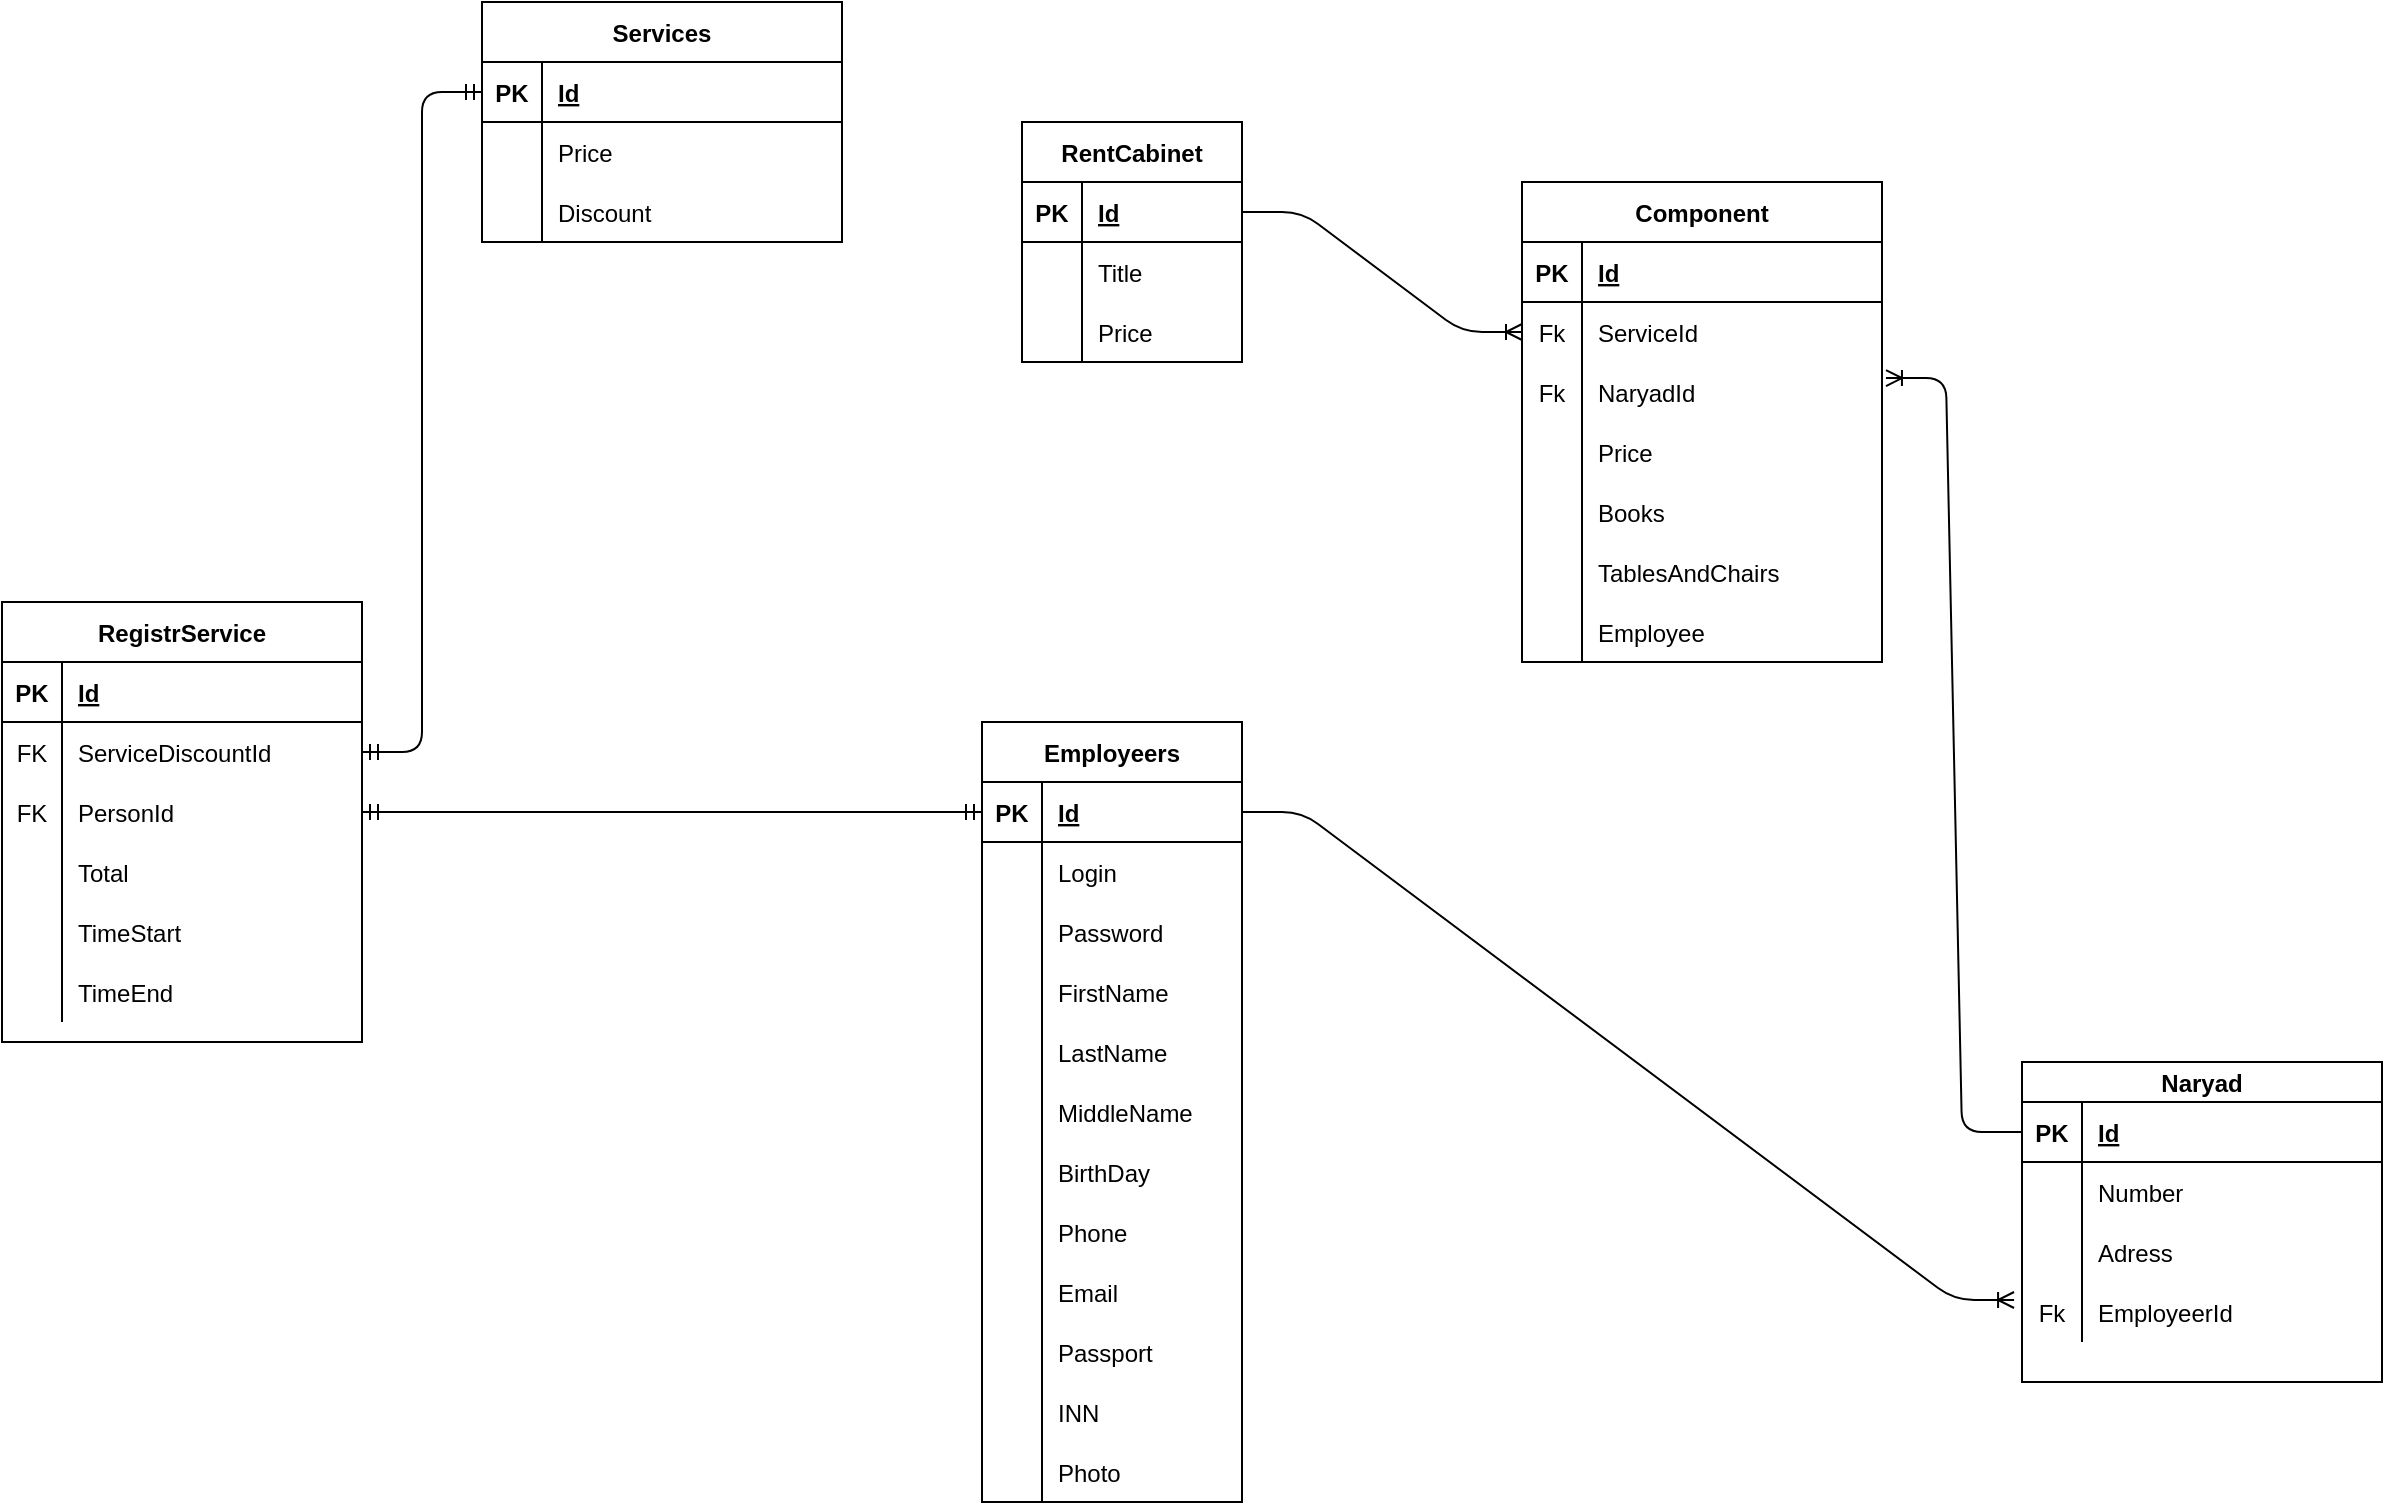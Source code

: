 <mxfile version="14.6.6" type="device"><diagram id="MUrp9ehu5MJj7xMgWIjm" name="Page-1"><mxGraphModel dx="1422" dy="794" grid="1" gridSize="10" guides="1" tooltips="1" connect="1" arrows="1" fold="1" page="1" pageScale="1" pageWidth="1654" pageHeight="1169" math="0" shadow="0"><root><mxCell id="0"/><mxCell id="1" parent="0"/><mxCell id="fmXZlFHHBSEYGvRnzNIf-1" value="Employeers" style="shape=table;startSize=30;container=1;collapsible=1;childLayout=tableLayout;fixedRows=1;rowLines=0;fontStyle=1;align=center;resizeLast=1;" parent="1" vertex="1"><mxGeometry x="530" y="450" width="130" height="390.0" as="geometry"/></mxCell><mxCell id="fmXZlFHHBSEYGvRnzNIf-2" value="" style="shape=partialRectangle;collapsible=0;dropTarget=0;pointerEvents=0;fillColor=none;top=0;left=0;bottom=1;right=0;points=[[0,0.5],[1,0.5]];portConstraint=eastwest;" parent="fmXZlFHHBSEYGvRnzNIf-1" vertex="1"><mxGeometry y="30" width="130" height="30" as="geometry"/></mxCell><mxCell id="fmXZlFHHBSEYGvRnzNIf-3" value="PK" style="shape=partialRectangle;connectable=0;fillColor=none;top=0;left=0;bottom=0;right=0;fontStyle=1;overflow=hidden;" parent="fmXZlFHHBSEYGvRnzNIf-2" vertex="1"><mxGeometry width="30" height="30" as="geometry"/></mxCell><mxCell id="fmXZlFHHBSEYGvRnzNIf-4" value="Id" style="shape=partialRectangle;connectable=0;fillColor=none;top=0;left=0;bottom=0;right=0;align=left;spacingLeft=6;fontStyle=5;overflow=hidden;" parent="fmXZlFHHBSEYGvRnzNIf-2" vertex="1"><mxGeometry x="30" width="100" height="30" as="geometry"/></mxCell><mxCell id="fmXZlFHHBSEYGvRnzNIf-5" value="" style="shape=partialRectangle;collapsible=0;dropTarget=0;pointerEvents=0;fillColor=none;top=0;left=0;bottom=0;right=0;points=[[0,0.5],[1,0.5]];portConstraint=eastwest;" parent="fmXZlFHHBSEYGvRnzNIf-1" vertex="1"><mxGeometry y="60" width="130" height="30" as="geometry"/></mxCell><mxCell id="fmXZlFHHBSEYGvRnzNIf-6" value="" style="shape=partialRectangle;connectable=0;fillColor=none;top=0;left=0;bottom=0;right=0;editable=1;overflow=hidden;" parent="fmXZlFHHBSEYGvRnzNIf-5" vertex="1"><mxGeometry width="30" height="30" as="geometry"/></mxCell><mxCell id="fmXZlFHHBSEYGvRnzNIf-7" value="Login" style="shape=partialRectangle;connectable=0;fillColor=none;top=0;left=0;bottom=0;right=0;align=left;spacingLeft=6;overflow=hidden;" parent="fmXZlFHHBSEYGvRnzNIf-5" vertex="1"><mxGeometry x="30" width="100" height="30" as="geometry"/></mxCell><mxCell id="fmXZlFHHBSEYGvRnzNIf-8" value="" style="shape=partialRectangle;collapsible=0;dropTarget=0;pointerEvents=0;fillColor=none;top=0;left=0;bottom=0;right=0;points=[[0,0.5],[1,0.5]];portConstraint=eastwest;" parent="fmXZlFHHBSEYGvRnzNIf-1" vertex="1"><mxGeometry y="90" width="130" height="30" as="geometry"/></mxCell><mxCell id="fmXZlFHHBSEYGvRnzNIf-9" value="" style="shape=partialRectangle;connectable=0;fillColor=none;top=0;left=0;bottom=0;right=0;editable=1;overflow=hidden;" parent="fmXZlFHHBSEYGvRnzNIf-8" vertex="1"><mxGeometry width="30" height="30" as="geometry"/></mxCell><mxCell id="fmXZlFHHBSEYGvRnzNIf-10" value="Password" style="shape=partialRectangle;connectable=0;fillColor=none;top=0;left=0;bottom=0;right=0;align=left;spacingLeft=6;overflow=hidden;" parent="fmXZlFHHBSEYGvRnzNIf-8" vertex="1"><mxGeometry x="30" width="100" height="30" as="geometry"/></mxCell><mxCell id="fmXZlFHHBSEYGvRnzNIf-11" value="" style="shape=partialRectangle;collapsible=0;dropTarget=0;pointerEvents=0;fillColor=none;top=0;left=0;bottom=0;right=0;points=[[0,0.5],[1,0.5]];portConstraint=eastwest;" parent="fmXZlFHHBSEYGvRnzNIf-1" vertex="1"><mxGeometry y="120" width="130" height="30" as="geometry"/></mxCell><mxCell id="fmXZlFHHBSEYGvRnzNIf-12" value="" style="shape=partialRectangle;connectable=0;fillColor=none;top=0;left=0;bottom=0;right=0;editable=1;overflow=hidden;" parent="fmXZlFHHBSEYGvRnzNIf-11" vertex="1"><mxGeometry width="30" height="30" as="geometry"/></mxCell><mxCell id="fmXZlFHHBSEYGvRnzNIf-13" value="FirstName" style="shape=partialRectangle;connectable=0;fillColor=none;top=0;left=0;bottom=0;right=0;align=left;spacingLeft=6;overflow=hidden;" parent="fmXZlFHHBSEYGvRnzNIf-11" vertex="1"><mxGeometry x="30" width="100" height="30" as="geometry"/></mxCell><mxCell id="fmXZlFHHBSEYGvRnzNIf-14" value="" style="shape=partialRectangle;collapsible=0;dropTarget=0;pointerEvents=0;fillColor=none;top=0;left=0;bottom=0;right=0;points=[[0,0.5],[1,0.5]];portConstraint=eastwest;" parent="fmXZlFHHBSEYGvRnzNIf-1" vertex="1"><mxGeometry y="150" width="130" height="30" as="geometry"/></mxCell><mxCell id="fmXZlFHHBSEYGvRnzNIf-15" value="" style="shape=partialRectangle;connectable=0;fillColor=none;top=0;left=0;bottom=0;right=0;editable=1;overflow=hidden;" parent="fmXZlFHHBSEYGvRnzNIf-14" vertex="1"><mxGeometry width="30" height="30" as="geometry"/></mxCell><mxCell id="fmXZlFHHBSEYGvRnzNIf-16" value="LastName" style="shape=partialRectangle;connectable=0;fillColor=none;top=0;left=0;bottom=0;right=0;align=left;spacingLeft=6;overflow=hidden;" parent="fmXZlFHHBSEYGvRnzNIf-14" vertex="1"><mxGeometry x="30" width="100" height="30" as="geometry"/></mxCell><mxCell id="fmXZlFHHBSEYGvRnzNIf-17" value="" style="shape=partialRectangle;collapsible=0;dropTarget=0;pointerEvents=0;fillColor=none;top=0;left=0;bottom=0;right=0;points=[[0,0.5],[1,0.5]];portConstraint=eastwest;" parent="fmXZlFHHBSEYGvRnzNIf-1" vertex="1"><mxGeometry y="180" width="130" height="30" as="geometry"/></mxCell><mxCell id="fmXZlFHHBSEYGvRnzNIf-18" value="" style="shape=partialRectangle;connectable=0;fillColor=none;top=0;left=0;bottom=0;right=0;editable=1;overflow=hidden;" parent="fmXZlFHHBSEYGvRnzNIf-17" vertex="1"><mxGeometry width="30" height="30" as="geometry"/></mxCell><mxCell id="fmXZlFHHBSEYGvRnzNIf-19" value="MiddleName" style="shape=partialRectangle;connectable=0;fillColor=none;top=0;left=0;bottom=0;right=0;align=left;spacingLeft=6;overflow=hidden;" parent="fmXZlFHHBSEYGvRnzNIf-17" vertex="1"><mxGeometry x="30" width="100" height="30" as="geometry"/></mxCell><mxCell id="fmXZlFHHBSEYGvRnzNIf-20" value="" style="shape=partialRectangle;collapsible=0;dropTarget=0;pointerEvents=0;fillColor=none;top=0;left=0;bottom=0;right=0;points=[[0,0.5],[1,0.5]];portConstraint=eastwest;" parent="fmXZlFHHBSEYGvRnzNIf-1" vertex="1"><mxGeometry y="210" width="130" height="30" as="geometry"/></mxCell><mxCell id="fmXZlFHHBSEYGvRnzNIf-21" value="" style="shape=partialRectangle;connectable=0;fillColor=none;top=0;left=0;bottom=0;right=0;editable=1;overflow=hidden;" parent="fmXZlFHHBSEYGvRnzNIf-20" vertex="1"><mxGeometry width="30" height="30" as="geometry"/></mxCell><mxCell id="fmXZlFHHBSEYGvRnzNIf-22" value="BirthDay" style="shape=partialRectangle;connectable=0;fillColor=none;top=0;left=0;bottom=0;right=0;align=left;spacingLeft=6;overflow=hidden;" parent="fmXZlFHHBSEYGvRnzNIf-20" vertex="1"><mxGeometry x="30" width="100" height="30" as="geometry"/></mxCell><mxCell id="fmXZlFHHBSEYGvRnzNIf-23" value="" style="shape=partialRectangle;collapsible=0;dropTarget=0;pointerEvents=0;fillColor=none;top=0;left=0;bottom=0;right=0;points=[[0,0.5],[1,0.5]];portConstraint=eastwest;" parent="fmXZlFHHBSEYGvRnzNIf-1" vertex="1"><mxGeometry y="240" width="130" height="30" as="geometry"/></mxCell><mxCell id="fmXZlFHHBSEYGvRnzNIf-24" value="" style="shape=partialRectangle;connectable=0;fillColor=none;top=0;left=0;bottom=0;right=0;editable=1;overflow=hidden;" parent="fmXZlFHHBSEYGvRnzNIf-23" vertex="1"><mxGeometry width="30" height="30" as="geometry"/></mxCell><mxCell id="fmXZlFHHBSEYGvRnzNIf-25" value="Phone" style="shape=partialRectangle;connectable=0;fillColor=none;top=0;left=0;bottom=0;right=0;align=left;spacingLeft=6;overflow=hidden;" parent="fmXZlFHHBSEYGvRnzNIf-23" vertex="1"><mxGeometry x="30" width="100" height="30" as="geometry"/></mxCell><mxCell id="fmXZlFHHBSEYGvRnzNIf-26" value="" style="shape=partialRectangle;collapsible=0;dropTarget=0;pointerEvents=0;fillColor=none;top=0;left=0;bottom=0;right=0;points=[[0,0.5],[1,0.5]];portConstraint=eastwest;" parent="fmXZlFHHBSEYGvRnzNIf-1" vertex="1"><mxGeometry y="270" width="130" height="30" as="geometry"/></mxCell><mxCell id="fmXZlFHHBSEYGvRnzNIf-27" value="" style="shape=partialRectangle;connectable=0;fillColor=none;top=0;left=0;bottom=0;right=0;editable=1;overflow=hidden;" parent="fmXZlFHHBSEYGvRnzNIf-26" vertex="1"><mxGeometry width="30" height="30" as="geometry"/></mxCell><mxCell id="fmXZlFHHBSEYGvRnzNIf-28" value="Email" style="shape=partialRectangle;connectable=0;fillColor=none;top=0;left=0;bottom=0;right=0;align=left;spacingLeft=6;overflow=hidden;" parent="fmXZlFHHBSEYGvRnzNIf-26" vertex="1"><mxGeometry x="30" width="100" height="30" as="geometry"/></mxCell><mxCell id="fmXZlFHHBSEYGvRnzNIf-29" value="" style="shape=partialRectangle;collapsible=0;dropTarget=0;pointerEvents=0;fillColor=none;top=0;left=0;bottom=0;right=0;points=[[0,0.5],[1,0.5]];portConstraint=eastwest;" parent="fmXZlFHHBSEYGvRnzNIf-1" vertex="1"><mxGeometry y="300" width="130" height="30" as="geometry"/></mxCell><mxCell id="fmXZlFHHBSEYGvRnzNIf-30" value="" style="shape=partialRectangle;connectable=0;fillColor=none;top=0;left=0;bottom=0;right=0;editable=1;overflow=hidden;" parent="fmXZlFHHBSEYGvRnzNIf-29" vertex="1"><mxGeometry width="30" height="30" as="geometry"/></mxCell><mxCell id="fmXZlFHHBSEYGvRnzNIf-31" value="Passport" style="shape=partialRectangle;connectable=0;fillColor=none;top=0;left=0;bottom=0;right=0;align=left;spacingLeft=6;overflow=hidden;" parent="fmXZlFHHBSEYGvRnzNIf-29" vertex="1"><mxGeometry x="30" width="100" height="30" as="geometry"/></mxCell><mxCell id="fmXZlFHHBSEYGvRnzNIf-32" value="" style="shape=partialRectangle;collapsible=0;dropTarget=0;pointerEvents=0;fillColor=none;top=0;left=0;bottom=0;right=0;points=[[0,0.5],[1,0.5]];portConstraint=eastwest;" parent="fmXZlFHHBSEYGvRnzNIf-1" vertex="1"><mxGeometry y="330" width="130" height="30" as="geometry"/></mxCell><mxCell id="fmXZlFHHBSEYGvRnzNIf-33" value="" style="shape=partialRectangle;connectable=0;fillColor=none;top=0;left=0;bottom=0;right=0;editable=1;overflow=hidden;" parent="fmXZlFHHBSEYGvRnzNIf-32" vertex="1"><mxGeometry width="30" height="30" as="geometry"/></mxCell><mxCell id="fmXZlFHHBSEYGvRnzNIf-34" value="INN" style="shape=partialRectangle;connectable=0;fillColor=none;top=0;left=0;bottom=0;right=0;align=left;spacingLeft=6;overflow=hidden;" parent="fmXZlFHHBSEYGvRnzNIf-32" vertex="1"><mxGeometry x="30" width="100" height="30" as="geometry"/></mxCell><mxCell id="fmXZlFHHBSEYGvRnzNIf-148" value="" style="shape=partialRectangle;collapsible=0;dropTarget=0;pointerEvents=0;fillColor=none;top=0;left=0;bottom=0;right=0;points=[[0,0.5],[1,0.5]];portConstraint=eastwest;" parent="fmXZlFHHBSEYGvRnzNIf-1" vertex="1"><mxGeometry y="360" width="130" height="30" as="geometry"/></mxCell><mxCell id="fmXZlFHHBSEYGvRnzNIf-149" value="" style="shape=partialRectangle;connectable=0;fillColor=none;top=0;left=0;bottom=0;right=0;editable=1;overflow=hidden;" parent="fmXZlFHHBSEYGvRnzNIf-148" vertex="1"><mxGeometry width="30" height="30" as="geometry"/></mxCell><mxCell id="fmXZlFHHBSEYGvRnzNIf-150" value="Photo" style="shape=partialRectangle;connectable=0;fillColor=none;top=0;left=0;bottom=0;right=0;align=left;spacingLeft=6;overflow=hidden;" parent="fmXZlFHHBSEYGvRnzNIf-148" vertex="1"><mxGeometry x="30" width="100" height="30" as="geometry"/></mxCell><mxCell id="fmXZlFHHBSEYGvRnzNIf-41" value="RentCabinet" style="shape=table;startSize=30;container=1;collapsible=1;childLayout=tableLayout;fixedRows=1;rowLines=0;fontStyle=1;align=center;resizeLast=1;" parent="1" vertex="1"><mxGeometry x="550" y="150" width="110" height="120" as="geometry"/></mxCell><mxCell id="fmXZlFHHBSEYGvRnzNIf-42" value="" style="shape=partialRectangle;collapsible=0;dropTarget=0;pointerEvents=0;fillColor=none;top=0;left=0;bottom=1;right=0;points=[[0,0.5],[1,0.5]];portConstraint=eastwest;" parent="fmXZlFHHBSEYGvRnzNIf-41" vertex="1"><mxGeometry y="30" width="110" height="30" as="geometry"/></mxCell><mxCell id="fmXZlFHHBSEYGvRnzNIf-43" value="PK" style="shape=partialRectangle;connectable=0;fillColor=none;top=0;left=0;bottom=0;right=0;fontStyle=1;overflow=hidden;" parent="fmXZlFHHBSEYGvRnzNIf-42" vertex="1"><mxGeometry width="30" height="30" as="geometry"/></mxCell><mxCell id="fmXZlFHHBSEYGvRnzNIf-44" value="Id" style="shape=partialRectangle;connectable=0;fillColor=none;top=0;left=0;bottom=0;right=0;align=left;spacingLeft=6;fontStyle=5;overflow=hidden;" parent="fmXZlFHHBSEYGvRnzNIf-42" vertex="1"><mxGeometry x="30" width="80" height="30" as="geometry"/></mxCell><mxCell id="fmXZlFHHBSEYGvRnzNIf-45" value="" style="shape=partialRectangle;collapsible=0;dropTarget=0;pointerEvents=0;fillColor=none;top=0;left=0;bottom=0;right=0;points=[[0,0.5],[1,0.5]];portConstraint=eastwest;" parent="fmXZlFHHBSEYGvRnzNIf-41" vertex="1"><mxGeometry y="60" width="110" height="30" as="geometry"/></mxCell><mxCell id="fmXZlFHHBSEYGvRnzNIf-46" value="" style="shape=partialRectangle;connectable=0;fillColor=none;top=0;left=0;bottom=0;right=0;editable=1;overflow=hidden;" parent="fmXZlFHHBSEYGvRnzNIf-45" vertex="1"><mxGeometry width="30" height="30" as="geometry"/></mxCell><mxCell id="fmXZlFHHBSEYGvRnzNIf-47" value="Title" style="shape=partialRectangle;connectable=0;fillColor=none;top=0;left=0;bottom=0;right=0;align=left;spacingLeft=6;overflow=hidden;" parent="fmXZlFHHBSEYGvRnzNIf-45" vertex="1"><mxGeometry x="30" width="80" height="30" as="geometry"/></mxCell><mxCell id="fmXZlFHHBSEYGvRnzNIf-48" value="" style="shape=partialRectangle;collapsible=0;dropTarget=0;pointerEvents=0;fillColor=none;top=0;left=0;bottom=0;right=0;points=[[0,0.5],[1,0.5]];portConstraint=eastwest;" parent="fmXZlFHHBSEYGvRnzNIf-41" vertex="1"><mxGeometry y="90" width="110" height="30" as="geometry"/></mxCell><mxCell id="fmXZlFHHBSEYGvRnzNIf-49" value="" style="shape=partialRectangle;connectable=0;fillColor=none;top=0;left=0;bottom=0;right=0;editable=1;overflow=hidden;" parent="fmXZlFHHBSEYGvRnzNIf-48" vertex="1"><mxGeometry width="30" height="30" as="geometry"/></mxCell><mxCell id="fmXZlFHHBSEYGvRnzNIf-50" value="Price" style="shape=partialRectangle;connectable=0;fillColor=none;top=0;left=0;bottom=0;right=0;align=left;spacingLeft=6;overflow=hidden;" parent="fmXZlFHHBSEYGvRnzNIf-48" vertex="1"><mxGeometry x="30" width="80" height="30" as="geometry"/></mxCell><mxCell id="fmXZlFHHBSEYGvRnzNIf-81" value="Services" style="shape=table;startSize=30;container=1;collapsible=1;childLayout=tableLayout;fixedRows=1;rowLines=0;fontStyle=1;align=center;resizeLast=1;" parent="1" vertex="1"><mxGeometry x="280" y="90" width="180" height="120" as="geometry"/></mxCell><mxCell id="fmXZlFHHBSEYGvRnzNIf-82" value="" style="shape=partialRectangle;collapsible=0;dropTarget=0;pointerEvents=0;fillColor=none;top=0;left=0;bottom=1;right=0;points=[[0,0.5],[1,0.5]];portConstraint=eastwest;" parent="fmXZlFHHBSEYGvRnzNIf-81" vertex="1"><mxGeometry y="30" width="180" height="30" as="geometry"/></mxCell><mxCell id="fmXZlFHHBSEYGvRnzNIf-83" value="PK" style="shape=partialRectangle;connectable=0;fillColor=none;top=0;left=0;bottom=0;right=0;fontStyle=1;overflow=hidden;" parent="fmXZlFHHBSEYGvRnzNIf-82" vertex="1"><mxGeometry width="30" height="30" as="geometry"/></mxCell><mxCell id="fmXZlFHHBSEYGvRnzNIf-84" value="Id" style="shape=partialRectangle;connectable=0;fillColor=none;top=0;left=0;bottom=0;right=0;align=left;spacingLeft=6;fontStyle=5;overflow=hidden;" parent="fmXZlFHHBSEYGvRnzNIf-82" vertex="1"><mxGeometry x="30" width="150" height="30" as="geometry"/></mxCell><mxCell id="fmXZlFHHBSEYGvRnzNIf-85" value="" style="shape=partialRectangle;collapsible=0;dropTarget=0;pointerEvents=0;fillColor=none;top=0;left=0;bottom=0;right=0;points=[[0,0.5],[1,0.5]];portConstraint=eastwest;" parent="fmXZlFHHBSEYGvRnzNIf-81" vertex="1"><mxGeometry y="60" width="180" height="30" as="geometry"/></mxCell><mxCell id="fmXZlFHHBSEYGvRnzNIf-86" value="" style="shape=partialRectangle;connectable=0;fillColor=none;top=0;left=0;bottom=0;right=0;editable=1;overflow=hidden;" parent="fmXZlFHHBSEYGvRnzNIf-85" vertex="1"><mxGeometry width="30" height="30" as="geometry"/></mxCell><mxCell id="fmXZlFHHBSEYGvRnzNIf-87" value="Price" style="shape=partialRectangle;connectable=0;fillColor=none;top=0;left=0;bottom=0;right=0;align=left;spacingLeft=6;overflow=hidden;" parent="fmXZlFHHBSEYGvRnzNIf-85" vertex="1"><mxGeometry x="30" width="150" height="30" as="geometry"/></mxCell><mxCell id="fmXZlFHHBSEYGvRnzNIf-91" value="" style="shape=partialRectangle;collapsible=0;dropTarget=0;pointerEvents=0;fillColor=none;top=0;left=0;bottom=0;right=0;points=[[0,0.5],[1,0.5]];portConstraint=eastwest;" parent="fmXZlFHHBSEYGvRnzNIf-81" vertex="1"><mxGeometry y="90" width="180" height="30" as="geometry"/></mxCell><mxCell id="fmXZlFHHBSEYGvRnzNIf-92" value="" style="shape=partialRectangle;connectable=0;fillColor=none;top=0;left=0;bottom=0;right=0;editable=1;overflow=hidden;" parent="fmXZlFHHBSEYGvRnzNIf-91" vertex="1"><mxGeometry width="30" height="30" as="geometry"/></mxCell><mxCell id="fmXZlFHHBSEYGvRnzNIf-93" value="Discount" style="shape=partialRectangle;connectable=0;fillColor=none;top=0;left=0;bottom=0;right=0;align=left;spacingLeft=6;overflow=hidden;" parent="fmXZlFHHBSEYGvRnzNIf-91" vertex="1"><mxGeometry x="30" width="150" height="30" as="geometry"/></mxCell><mxCell id="fmXZlFHHBSEYGvRnzNIf-98" value="RegistrService" style="shape=table;startSize=30;container=1;collapsible=1;childLayout=tableLayout;fixedRows=1;rowLines=0;fontStyle=1;align=center;resizeLast=1;" parent="1" vertex="1"><mxGeometry x="40" y="390" width="180" height="220" as="geometry"/></mxCell><mxCell id="fmXZlFHHBSEYGvRnzNIf-99" value="" style="shape=partialRectangle;collapsible=0;dropTarget=0;pointerEvents=0;fillColor=none;top=0;left=0;bottom=1;right=0;points=[[0,0.5],[1,0.5]];portConstraint=eastwest;" parent="fmXZlFHHBSEYGvRnzNIf-98" vertex="1"><mxGeometry y="30" width="180" height="30" as="geometry"/></mxCell><mxCell id="fmXZlFHHBSEYGvRnzNIf-100" value="PK" style="shape=partialRectangle;connectable=0;fillColor=none;top=0;left=0;bottom=0;right=0;fontStyle=1;overflow=hidden;" parent="fmXZlFHHBSEYGvRnzNIf-99" vertex="1"><mxGeometry width="30" height="30" as="geometry"/></mxCell><mxCell id="fmXZlFHHBSEYGvRnzNIf-101" value="Id" style="shape=partialRectangle;connectable=0;fillColor=none;top=0;left=0;bottom=0;right=0;align=left;spacingLeft=6;fontStyle=5;overflow=hidden;" parent="fmXZlFHHBSEYGvRnzNIf-99" vertex="1"><mxGeometry x="30" width="150" height="30" as="geometry"/></mxCell><mxCell id="fmXZlFHHBSEYGvRnzNIf-102" value="" style="shape=partialRectangle;collapsible=0;dropTarget=0;pointerEvents=0;fillColor=none;top=0;left=0;bottom=0;right=0;points=[[0,0.5],[1,0.5]];portConstraint=eastwest;" parent="fmXZlFHHBSEYGvRnzNIf-98" vertex="1"><mxGeometry y="60" width="180" height="30" as="geometry"/></mxCell><mxCell id="fmXZlFHHBSEYGvRnzNIf-103" value="FK" style="shape=partialRectangle;connectable=0;fillColor=none;top=0;left=0;bottom=0;right=0;editable=1;overflow=hidden;" parent="fmXZlFHHBSEYGvRnzNIf-102" vertex="1"><mxGeometry width="30" height="30" as="geometry"/></mxCell><mxCell id="fmXZlFHHBSEYGvRnzNIf-104" value="ServiceDiscountId" style="shape=partialRectangle;connectable=0;fillColor=none;top=0;left=0;bottom=0;right=0;align=left;spacingLeft=6;overflow=hidden;" parent="fmXZlFHHBSEYGvRnzNIf-102" vertex="1"><mxGeometry x="30" width="150" height="30" as="geometry"/></mxCell><mxCell id="fmXZlFHHBSEYGvRnzNIf-105" value="" style="shape=partialRectangle;collapsible=0;dropTarget=0;pointerEvents=0;fillColor=none;top=0;left=0;bottom=0;right=0;points=[[0,0.5],[1,0.5]];portConstraint=eastwest;" parent="fmXZlFHHBSEYGvRnzNIf-98" vertex="1"><mxGeometry y="90" width="180" height="30" as="geometry"/></mxCell><mxCell id="fmXZlFHHBSEYGvRnzNIf-106" value="FK" style="shape=partialRectangle;connectable=0;fillColor=none;top=0;left=0;bottom=0;right=0;editable=1;overflow=hidden;" parent="fmXZlFHHBSEYGvRnzNIf-105" vertex="1"><mxGeometry width="30" height="30" as="geometry"/></mxCell><mxCell id="fmXZlFHHBSEYGvRnzNIf-107" value="PersonId" style="shape=partialRectangle;connectable=0;fillColor=none;top=0;left=0;bottom=0;right=0;align=left;spacingLeft=6;overflow=hidden;" parent="fmXZlFHHBSEYGvRnzNIf-105" vertex="1"><mxGeometry x="30" width="150" height="30" as="geometry"/></mxCell><mxCell id="fmXZlFHHBSEYGvRnzNIf-108" value="" style="shape=partialRectangle;collapsible=0;dropTarget=0;pointerEvents=0;fillColor=none;top=0;left=0;bottom=0;right=0;points=[[0,0.5],[1,0.5]];portConstraint=eastwest;" parent="fmXZlFHHBSEYGvRnzNIf-98" vertex="1"><mxGeometry y="120" width="180" height="30" as="geometry"/></mxCell><mxCell id="fmXZlFHHBSEYGvRnzNIf-109" value="" style="shape=partialRectangle;connectable=0;fillColor=none;top=0;left=0;bottom=0;right=0;editable=1;overflow=hidden;" parent="fmXZlFHHBSEYGvRnzNIf-108" vertex="1"><mxGeometry width="30" height="30" as="geometry"/></mxCell><mxCell id="fmXZlFHHBSEYGvRnzNIf-110" value="Total" style="shape=partialRectangle;connectable=0;fillColor=none;top=0;left=0;bottom=0;right=0;align=left;spacingLeft=6;overflow=hidden;" parent="fmXZlFHHBSEYGvRnzNIf-108" vertex="1"><mxGeometry x="30" width="150" height="30" as="geometry"/></mxCell><mxCell id="fmXZlFHHBSEYGvRnzNIf-113" value="" style="shape=partialRectangle;collapsible=0;dropTarget=0;pointerEvents=0;fillColor=none;top=0;left=0;bottom=0;right=0;points=[[0,0.5],[1,0.5]];portConstraint=eastwest;" parent="fmXZlFHHBSEYGvRnzNIf-98" vertex="1"><mxGeometry y="150" width="180" height="30" as="geometry"/></mxCell><mxCell id="fmXZlFHHBSEYGvRnzNIf-114" value="" style="shape=partialRectangle;connectable=0;fillColor=none;top=0;left=0;bottom=0;right=0;editable=1;overflow=hidden;" parent="fmXZlFHHBSEYGvRnzNIf-113" vertex="1"><mxGeometry width="30" height="30" as="geometry"/></mxCell><mxCell id="fmXZlFHHBSEYGvRnzNIf-115" value="TimeStart" style="shape=partialRectangle;connectable=0;fillColor=none;top=0;left=0;bottom=0;right=0;align=left;spacingLeft=6;overflow=hidden;" parent="fmXZlFHHBSEYGvRnzNIf-113" vertex="1"><mxGeometry x="30" width="150" height="30" as="geometry"/></mxCell><mxCell id="fmXZlFHHBSEYGvRnzNIf-116" value="" style="shape=partialRectangle;collapsible=0;dropTarget=0;pointerEvents=0;fillColor=none;top=0;left=0;bottom=0;right=0;points=[[0,0.5],[1,0.5]];portConstraint=eastwest;" parent="fmXZlFHHBSEYGvRnzNIf-98" vertex="1"><mxGeometry y="180" width="180" height="30" as="geometry"/></mxCell><mxCell id="fmXZlFHHBSEYGvRnzNIf-117" value="" style="shape=partialRectangle;connectable=0;fillColor=none;top=0;left=0;bottom=0;right=0;editable=1;overflow=hidden;" parent="fmXZlFHHBSEYGvRnzNIf-116" vertex="1"><mxGeometry width="30" height="30" as="geometry"/></mxCell><mxCell id="fmXZlFHHBSEYGvRnzNIf-118" value="TimeEnd" style="shape=partialRectangle;connectable=0;fillColor=none;top=0;left=0;bottom=0;right=0;align=left;spacingLeft=6;overflow=hidden;" parent="fmXZlFHHBSEYGvRnzNIf-116" vertex="1"><mxGeometry x="30" width="150" height="30" as="geometry"/></mxCell><mxCell id="fmXZlFHHBSEYGvRnzNIf-111" value="" style="edgeStyle=entityRelationEdgeStyle;fontSize=12;html=1;endArrow=ERmandOne;startArrow=ERmandOne;" parent="1" source="fmXZlFHHBSEYGvRnzNIf-102" target="fmXZlFHHBSEYGvRnzNIf-82" edge="1"><mxGeometry width="100" height="100" relative="1" as="geometry"><mxPoint x="380" y="800" as="sourcePoint"/><mxPoint x="480" y="700" as="targetPoint"/></mxGeometry></mxCell><mxCell id="fmXZlFHHBSEYGvRnzNIf-112" value="" style="edgeStyle=entityRelationEdgeStyle;fontSize=12;html=1;endArrow=ERmandOne;startArrow=ERmandOne;" parent="1" source="fmXZlFHHBSEYGvRnzNIf-105" target="fmXZlFHHBSEYGvRnzNIf-2" edge="1"><mxGeometry width="100" height="100" relative="1" as="geometry"><mxPoint x="250" y="665.0" as="sourcePoint"/><mxPoint x="420" y="355" as="targetPoint"/></mxGeometry></mxCell><mxCell id="fmXZlFHHBSEYGvRnzNIf-119" value="Component" style="shape=table;startSize=30;container=1;collapsible=1;childLayout=tableLayout;fixedRows=1;rowLines=0;fontStyle=1;align=center;resizeLast=1;" parent="1" vertex="1"><mxGeometry x="800" y="180" width="180" height="240" as="geometry"/></mxCell><mxCell id="fmXZlFHHBSEYGvRnzNIf-120" value="" style="shape=partialRectangle;collapsible=0;dropTarget=0;pointerEvents=0;fillColor=none;top=0;left=0;bottom=1;right=0;points=[[0,0.5],[1,0.5]];portConstraint=eastwest;" parent="fmXZlFHHBSEYGvRnzNIf-119" vertex="1"><mxGeometry y="30" width="180" height="30" as="geometry"/></mxCell><mxCell id="fmXZlFHHBSEYGvRnzNIf-121" value="PK" style="shape=partialRectangle;connectable=0;fillColor=none;top=0;left=0;bottom=0;right=0;fontStyle=1;overflow=hidden;" parent="fmXZlFHHBSEYGvRnzNIf-120" vertex="1"><mxGeometry width="30" height="30" as="geometry"/></mxCell><mxCell id="fmXZlFHHBSEYGvRnzNIf-122" value="Id" style="shape=partialRectangle;connectable=0;fillColor=none;top=0;left=0;bottom=0;right=0;align=left;spacingLeft=6;fontStyle=5;overflow=hidden;" parent="fmXZlFHHBSEYGvRnzNIf-120" vertex="1"><mxGeometry x="30" width="150" height="30" as="geometry"/></mxCell><mxCell id="fmXZlFHHBSEYGvRnzNIf-126" value="" style="shape=partialRectangle;collapsible=0;dropTarget=0;pointerEvents=0;fillColor=none;top=0;left=0;bottom=0;right=0;points=[[0,0.5],[1,0.5]];portConstraint=eastwest;" parent="fmXZlFHHBSEYGvRnzNIf-119" vertex="1"><mxGeometry y="60" width="180" height="30" as="geometry"/></mxCell><mxCell id="fmXZlFHHBSEYGvRnzNIf-127" value="Fk" style="shape=partialRectangle;connectable=0;fillColor=none;top=0;left=0;bottom=0;right=0;editable=1;overflow=hidden;" parent="fmXZlFHHBSEYGvRnzNIf-126" vertex="1"><mxGeometry width="30" height="30" as="geometry"/></mxCell><mxCell id="fmXZlFHHBSEYGvRnzNIf-128" value="ServiceId" style="shape=partialRectangle;connectable=0;fillColor=none;top=0;left=0;bottom=0;right=0;align=left;spacingLeft=6;overflow=hidden;" parent="fmXZlFHHBSEYGvRnzNIf-126" vertex="1"><mxGeometry x="30" width="150" height="30" as="geometry"/></mxCell><mxCell id="fmXZlFHHBSEYGvRnzNIf-129" value="" style="shape=partialRectangle;collapsible=0;dropTarget=0;pointerEvents=0;fillColor=none;top=0;left=0;bottom=0;right=0;points=[[0,0.5],[1,0.5]];portConstraint=eastwest;" parent="fmXZlFHHBSEYGvRnzNIf-119" vertex="1"><mxGeometry y="90" width="180" height="30" as="geometry"/></mxCell><mxCell id="fmXZlFHHBSEYGvRnzNIf-130" value="Fk" style="shape=partialRectangle;connectable=0;fillColor=none;top=0;left=0;bottom=0;right=0;editable=1;overflow=hidden;" parent="fmXZlFHHBSEYGvRnzNIf-129" vertex="1"><mxGeometry width="30" height="30" as="geometry"/></mxCell><mxCell id="fmXZlFHHBSEYGvRnzNIf-131" value="NaryadId" style="shape=partialRectangle;connectable=0;fillColor=none;top=0;left=0;bottom=0;right=0;align=left;spacingLeft=6;overflow=hidden;" parent="fmXZlFHHBSEYGvRnzNIf-129" vertex="1"><mxGeometry x="30" width="150" height="30" as="geometry"/></mxCell><mxCell id="fmXZlFHHBSEYGvRnzNIf-151" value="" style="shape=partialRectangle;collapsible=0;dropTarget=0;pointerEvents=0;fillColor=none;top=0;left=0;bottom=0;right=0;points=[[0,0.5],[1,0.5]];portConstraint=eastwest;" parent="fmXZlFHHBSEYGvRnzNIf-119" vertex="1"><mxGeometry y="120" width="180" height="30" as="geometry"/></mxCell><mxCell id="fmXZlFHHBSEYGvRnzNIf-152" value="" style="shape=partialRectangle;connectable=0;fillColor=none;top=0;left=0;bottom=0;right=0;editable=1;overflow=hidden;" parent="fmXZlFHHBSEYGvRnzNIf-151" vertex="1"><mxGeometry width="30" height="30" as="geometry"/></mxCell><mxCell id="fmXZlFHHBSEYGvRnzNIf-153" value="Price" style="shape=partialRectangle;connectable=0;fillColor=none;top=0;left=0;bottom=0;right=0;align=left;spacingLeft=6;overflow=hidden;" parent="fmXZlFHHBSEYGvRnzNIf-151" vertex="1"><mxGeometry x="30" width="150" height="30" as="geometry"/></mxCell><mxCell id="fmXZlFHHBSEYGvRnzNIf-154" value="" style="shape=partialRectangle;collapsible=0;dropTarget=0;pointerEvents=0;fillColor=none;top=0;left=0;bottom=0;right=0;points=[[0,0.5],[1,0.5]];portConstraint=eastwest;" parent="fmXZlFHHBSEYGvRnzNIf-119" vertex="1"><mxGeometry y="150" width="180" height="30" as="geometry"/></mxCell><mxCell id="fmXZlFHHBSEYGvRnzNIf-155" value="" style="shape=partialRectangle;connectable=0;fillColor=none;top=0;left=0;bottom=0;right=0;editable=1;overflow=hidden;" parent="fmXZlFHHBSEYGvRnzNIf-154" vertex="1"><mxGeometry width="30" height="30" as="geometry"/></mxCell><mxCell id="fmXZlFHHBSEYGvRnzNIf-156" value="Books" style="shape=partialRectangle;connectable=0;fillColor=none;top=0;left=0;bottom=0;right=0;align=left;spacingLeft=6;overflow=hidden;" parent="fmXZlFHHBSEYGvRnzNIf-154" vertex="1"><mxGeometry x="30" width="150" height="30" as="geometry"/></mxCell><mxCell id="zhXCKUM-6o8VPpVPOqGD-2" value="" style="shape=partialRectangle;collapsible=0;dropTarget=0;pointerEvents=0;fillColor=none;top=0;left=0;bottom=0;right=0;points=[[0,0.5],[1,0.5]];portConstraint=eastwest;" vertex="1" parent="fmXZlFHHBSEYGvRnzNIf-119"><mxGeometry y="180" width="180" height="30" as="geometry"/></mxCell><mxCell id="zhXCKUM-6o8VPpVPOqGD-3" value="" style="shape=partialRectangle;connectable=0;fillColor=none;top=0;left=0;bottom=0;right=0;editable=1;overflow=hidden;" vertex="1" parent="zhXCKUM-6o8VPpVPOqGD-2"><mxGeometry width="30" height="30" as="geometry"/></mxCell><mxCell id="zhXCKUM-6o8VPpVPOqGD-4" value="TablesAndChairs" style="shape=partialRectangle;connectable=0;fillColor=none;top=0;left=0;bottom=0;right=0;align=left;spacingLeft=6;overflow=hidden;" vertex="1" parent="zhXCKUM-6o8VPpVPOqGD-2"><mxGeometry x="30" width="150" height="30" as="geometry"/></mxCell><mxCell id="zhXCKUM-6o8VPpVPOqGD-5" value="" style="shape=partialRectangle;collapsible=0;dropTarget=0;pointerEvents=0;fillColor=none;top=0;left=0;bottom=0;right=0;points=[[0,0.5],[1,0.5]];portConstraint=eastwest;" vertex="1" parent="fmXZlFHHBSEYGvRnzNIf-119"><mxGeometry y="210" width="180" height="30" as="geometry"/></mxCell><mxCell id="zhXCKUM-6o8VPpVPOqGD-6" value="" style="shape=partialRectangle;connectable=0;fillColor=none;top=0;left=0;bottom=0;right=0;editable=1;overflow=hidden;" vertex="1" parent="zhXCKUM-6o8VPpVPOqGD-5"><mxGeometry width="30" height="30" as="geometry"/></mxCell><mxCell id="zhXCKUM-6o8VPpVPOqGD-7" value="Employee" style="shape=partialRectangle;connectable=0;fillColor=none;top=0;left=0;bottom=0;right=0;align=left;spacingLeft=6;overflow=hidden;" vertex="1" parent="zhXCKUM-6o8VPpVPOqGD-5"><mxGeometry x="30" width="150" height="30" as="geometry"/></mxCell><mxCell id="fmXZlFHHBSEYGvRnzNIf-133" value="Naryad" style="shape=table;startSize=20;container=1;collapsible=1;childLayout=tableLayout;fixedRows=1;rowLines=0;fontStyle=1;align=center;resizeLast=1;" parent="1" vertex="1"><mxGeometry x="1050" y="620" width="180" height="160" as="geometry"/></mxCell><mxCell id="fmXZlFHHBSEYGvRnzNIf-134" value="" style="shape=partialRectangle;collapsible=0;dropTarget=0;pointerEvents=0;fillColor=none;top=0;left=0;bottom=1;right=0;points=[[0,0.5],[1,0.5]];portConstraint=eastwest;" parent="fmXZlFHHBSEYGvRnzNIf-133" vertex="1"><mxGeometry y="20" width="180" height="30" as="geometry"/></mxCell><mxCell id="fmXZlFHHBSEYGvRnzNIf-135" value="PK" style="shape=partialRectangle;connectable=0;fillColor=none;top=0;left=0;bottom=0;right=0;fontStyle=1;overflow=hidden;" parent="fmXZlFHHBSEYGvRnzNIf-134" vertex="1"><mxGeometry width="30" height="30" as="geometry"/></mxCell><mxCell id="fmXZlFHHBSEYGvRnzNIf-136" value="Id" style="shape=partialRectangle;connectable=0;fillColor=none;top=0;left=0;bottom=0;right=0;align=left;spacingLeft=6;fontStyle=5;overflow=hidden;" parent="fmXZlFHHBSEYGvRnzNIf-134" vertex="1"><mxGeometry x="30" width="150" height="30" as="geometry"/></mxCell><mxCell id="fmXZlFHHBSEYGvRnzNIf-137" value="" style="shape=partialRectangle;collapsible=0;dropTarget=0;pointerEvents=0;fillColor=none;top=0;left=0;bottom=0;right=0;points=[[0,0.5],[1,0.5]];portConstraint=eastwest;" parent="fmXZlFHHBSEYGvRnzNIf-133" vertex="1"><mxGeometry y="50" width="180" height="30" as="geometry"/></mxCell><mxCell id="fmXZlFHHBSEYGvRnzNIf-138" value="" style="shape=partialRectangle;connectable=0;fillColor=none;top=0;left=0;bottom=0;right=0;editable=1;overflow=hidden;" parent="fmXZlFHHBSEYGvRnzNIf-137" vertex="1"><mxGeometry width="30" height="30" as="geometry"/></mxCell><mxCell id="fmXZlFHHBSEYGvRnzNIf-139" value="Number" style="shape=partialRectangle;connectable=0;fillColor=none;top=0;left=0;bottom=0;right=0;align=left;spacingLeft=6;overflow=hidden;" parent="fmXZlFHHBSEYGvRnzNIf-137" vertex="1"><mxGeometry x="30" width="150" height="30" as="geometry"/></mxCell><mxCell id="fmXZlFHHBSEYGvRnzNIf-140" value="" style="shape=partialRectangle;collapsible=0;dropTarget=0;pointerEvents=0;fillColor=none;top=0;left=0;bottom=0;right=0;points=[[0,0.5],[1,0.5]];portConstraint=eastwest;" parent="fmXZlFHHBSEYGvRnzNIf-133" vertex="1"><mxGeometry y="80" width="180" height="30" as="geometry"/></mxCell><mxCell id="fmXZlFHHBSEYGvRnzNIf-141" value="" style="shape=partialRectangle;connectable=0;fillColor=none;top=0;left=0;bottom=0;right=0;editable=1;overflow=hidden;" parent="fmXZlFHHBSEYGvRnzNIf-140" vertex="1"><mxGeometry width="30" height="30" as="geometry"/></mxCell><mxCell id="fmXZlFHHBSEYGvRnzNIf-142" value="Adress" style="shape=partialRectangle;connectable=0;fillColor=none;top=0;left=0;bottom=0;right=0;align=left;spacingLeft=6;overflow=hidden;" parent="fmXZlFHHBSEYGvRnzNIf-140" vertex="1"><mxGeometry x="30" width="150" height="30" as="geometry"/></mxCell><mxCell id="fmXZlFHHBSEYGvRnzNIf-143" value="" style="shape=partialRectangle;collapsible=0;dropTarget=0;pointerEvents=0;fillColor=none;top=0;left=0;bottom=0;right=0;points=[[0,0.5],[1,0.5]];portConstraint=eastwest;" parent="fmXZlFHHBSEYGvRnzNIf-133" vertex="1"><mxGeometry y="110" width="180" height="30" as="geometry"/></mxCell><mxCell id="fmXZlFHHBSEYGvRnzNIf-144" value="Fk" style="shape=partialRectangle;connectable=0;fillColor=none;top=0;left=0;bottom=0;right=0;editable=1;overflow=hidden;" parent="fmXZlFHHBSEYGvRnzNIf-143" vertex="1"><mxGeometry width="30" height="30" as="geometry"/></mxCell><mxCell id="fmXZlFHHBSEYGvRnzNIf-145" value="EmployeerId" style="shape=partialRectangle;connectable=0;fillColor=none;top=0;left=0;bottom=0;right=0;align=left;spacingLeft=6;overflow=hidden;" parent="fmXZlFHHBSEYGvRnzNIf-143" vertex="1"><mxGeometry x="30" width="150" height="30" as="geometry"/></mxCell><mxCell id="fmXZlFHHBSEYGvRnzNIf-157" value="" style="edgeStyle=entityRelationEdgeStyle;fontSize=12;html=1;endArrow=ERoneToMany;" parent="1" source="fmXZlFHHBSEYGvRnzNIf-42" target="fmXZlFHHBSEYGvRnzNIf-126" edge="1"><mxGeometry width="100" height="100" relative="1" as="geometry"><mxPoint x="840" y="220" as="sourcePoint"/><mxPoint x="480" y="330" as="targetPoint"/></mxGeometry></mxCell><mxCell id="fmXZlFHHBSEYGvRnzNIf-158" value="" style="edgeStyle=entityRelationEdgeStyle;fontSize=12;html=1;endArrow=ERoneToMany;entryX=-0.022;entryY=0.3;entryDx=0;entryDy=0;exitX=1;exitY=0.5;exitDx=0;exitDy=0;entryPerimeter=0;" parent="1" source="fmXZlFHHBSEYGvRnzNIf-2" target="fmXZlFHHBSEYGvRnzNIf-143" edge="1"><mxGeometry width="100" height="100" relative="1" as="geometry"><mxPoint x="700" y="510" as="sourcePoint"/><mxPoint x="620" y="390" as="targetPoint"/></mxGeometry></mxCell><mxCell id="fmXZlFHHBSEYGvRnzNIf-159" value="" style="edgeStyle=entityRelationEdgeStyle;fontSize=12;html=1;endArrow=ERoneToMany;exitX=0;exitY=0.5;exitDx=0;exitDy=0;entryX=1.011;entryY=0.267;entryDx=0;entryDy=0;entryPerimeter=0;" parent="1" source="fmXZlFHHBSEYGvRnzNIf-134" target="fmXZlFHHBSEYGvRnzNIf-129" edge="1"><mxGeometry width="100" height="100" relative="1" as="geometry"><mxPoint x="950" y="420" as="sourcePoint"/><mxPoint x="990" y="610" as="targetPoint"/></mxGeometry></mxCell></root></mxGraphModel></diagram></mxfile>